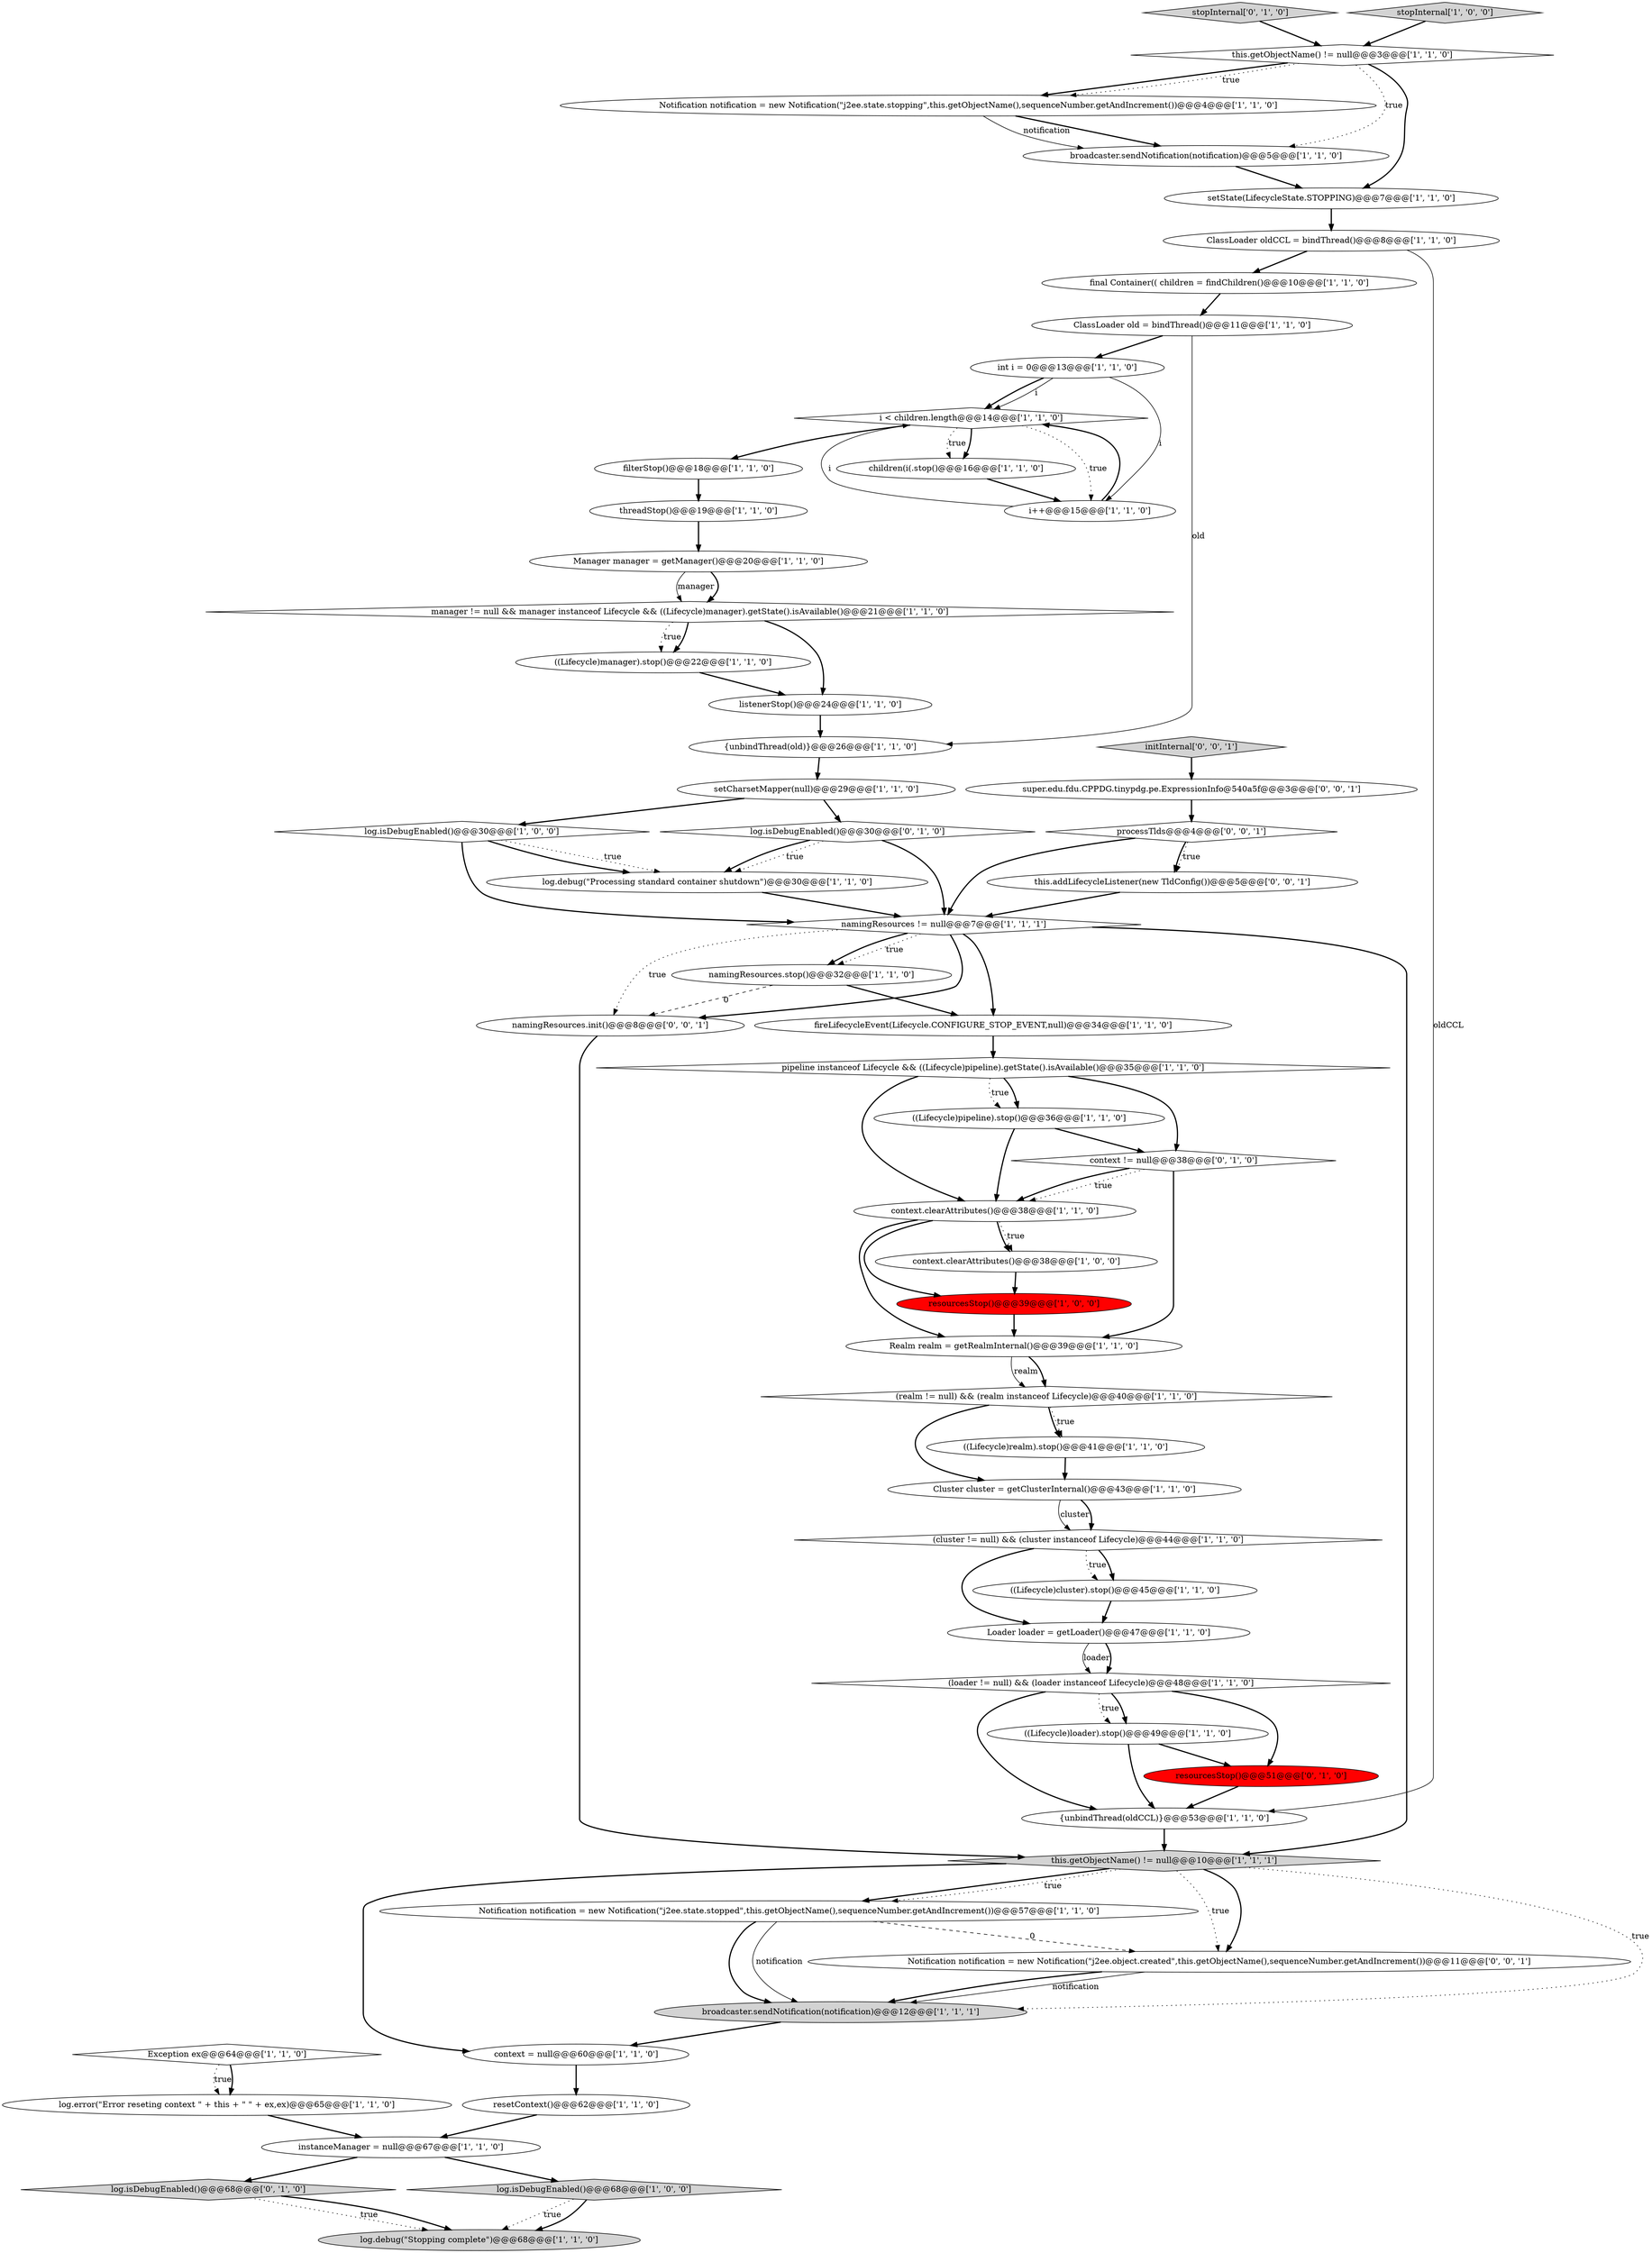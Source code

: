 digraph {
14 [style = filled, label = "Notification notification = new Notification(\"j2ee.state.stopping\",this.getObjectName(),sequenceNumber.getAndIncrement())@@@4@@@['1', '1', '0']", fillcolor = white, shape = ellipse image = "AAA0AAABBB1BBB"];
36 [style = filled, label = "log.debug(\"Processing standard container shutdown\")@@@30@@@['1', '1', '0']", fillcolor = white, shape = ellipse image = "AAA0AAABBB1BBB"];
7 [style = filled, label = "((Lifecycle)cluster).stop()@@@45@@@['1', '1', '0']", fillcolor = white, shape = ellipse image = "AAA0AAABBB1BBB"];
25 [style = filled, label = "pipeline instanceof Lifecycle && ((Lifecycle)pipeline).getState().isAvailable()@@@35@@@['1', '1', '0']", fillcolor = white, shape = diamond image = "AAA0AAABBB1BBB"];
34 [style = filled, label = "threadStop()@@@19@@@['1', '1', '0']", fillcolor = white, shape = ellipse image = "AAA0AAABBB1BBB"];
47 [style = filled, label = "Loader loader = getLoader()@@@47@@@['1', '1', '0']", fillcolor = white, shape = ellipse image = "AAA0AAABBB1BBB"];
27 [style = filled, label = "Manager manager = getManager()@@@20@@@['1', '1', '0']", fillcolor = white, shape = ellipse image = "AAA0AAABBB1BBB"];
52 [style = filled, label = "log.isDebugEnabled()@@@68@@@['0', '1', '0']", fillcolor = lightgray, shape = diamond image = "AAA0AAABBB2BBB"];
40 [style = filled, label = "namingResources != null@@@7@@@['1', '1', '1']", fillcolor = white, shape = diamond image = "AAA0AAABBB1BBB"];
11 [style = filled, label = "int i = 0@@@13@@@['1', '1', '0']", fillcolor = white, shape = ellipse image = "AAA0AAABBB1BBB"];
32 [style = filled, label = "(realm != null) && (realm instanceof Lifecycle)@@@40@@@['1', '1', '0']", fillcolor = white, shape = diamond image = "AAA0AAABBB1BBB"];
12 [style = filled, label = "this.getObjectName() != null@@@3@@@['1', '1', '0']", fillcolor = white, shape = diamond image = "AAA0AAABBB1BBB"];
48 [style = filled, label = "log.error(\"Error reseting context \" + this + \" \" + ex,ex)@@@65@@@['1', '1', '0']", fillcolor = white, shape = ellipse image = "AAA0AAABBB1BBB"];
26 [style = filled, label = "log.isDebugEnabled()@@@30@@@['1', '0', '0']", fillcolor = white, shape = diamond image = "AAA0AAABBB1BBB"];
35 [style = filled, label = "Realm realm = getRealmInternal()@@@39@@@['1', '1', '0']", fillcolor = white, shape = ellipse image = "AAA0AAABBB1BBB"];
58 [style = filled, label = "namingResources.init()@@@8@@@['0', '0', '1']", fillcolor = white, shape = ellipse image = "AAA0AAABBB3BBB"];
19 [style = filled, label = "instanceManager = null@@@67@@@['1', '1', '0']", fillcolor = white, shape = ellipse image = "AAA0AAABBB1BBB"];
54 [style = filled, label = "stopInternal['0', '1', '0']", fillcolor = lightgray, shape = diamond image = "AAA0AAABBB2BBB"];
13 [style = filled, label = "(cluster != null) && (cluster instanceof Lifecycle)@@@44@@@['1', '1', '0']", fillcolor = white, shape = diamond image = "AAA0AAABBB1BBB"];
43 [style = filled, label = "manager != null && manager instanceof Lifecycle && ((Lifecycle)manager).getState().isAvailable()@@@21@@@['1', '1', '0']", fillcolor = white, shape = diamond image = "AAA0AAABBB1BBB"];
6 [style = filled, label = "((Lifecycle)realm).stop()@@@41@@@['1', '1', '0']", fillcolor = white, shape = ellipse image = "AAA0AAABBB1BBB"];
24 [style = filled, label = "fireLifecycleEvent(Lifecycle.CONFIGURE_STOP_EVENT,null)@@@34@@@['1', '1', '0']", fillcolor = white, shape = ellipse image = "AAA0AAABBB1BBB"];
29 [style = filled, label = "namingResources.stop()@@@32@@@['1', '1', '0']", fillcolor = white, shape = ellipse image = "AAA0AAABBB1BBB"];
38 [style = filled, label = "Cluster cluster = getClusterInternal()@@@43@@@['1', '1', '0']", fillcolor = white, shape = ellipse image = "AAA0AAABBB1BBB"];
41 [style = filled, label = "this.getObjectName() != null@@@10@@@['1', '1', '1']", fillcolor = lightgray, shape = diamond image = "AAA0AAABBB1BBB"];
30 [style = filled, label = "setState(LifecycleState.STOPPING)@@@7@@@['1', '1', '0']", fillcolor = white, shape = ellipse image = "AAA0AAABBB1BBB"];
55 [style = filled, label = "super.edu.fdu.CPPDG.tinypdg.pe.ExpressionInfo@540a5f@@@3@@@['0', '0', '1']", fillcolor = white, shape = ellipse image = "AAA0AAABBB3BBB"];
0 [style = filled, label = "context = null@@@60@@@['1', '1', '0']", fillcolor = white, shape = ellipse image = "AAA0AAABBB1BBB"];
45 [style = filled, label = "final Container(( children = findChildren()@@@10@@@['1', '1', '0']", fillcolor = white, shape = ellipse image = "AAA0AAABBB1BBB"];
31 [style = filled, label = "ClassLoader old = bindThread()@@@11@@@['1', '1', '0']", fillcolor = white, shape = ellipse image = "AAA0AAABBB1BBB"];
15 [style = filled, label = "{unbindThread(oldCCL)}@@@53@@@['1', '1', '0']", fillcolor = white, shape = ellipse image = "AAA0AAABBB1BBB"];
18 [style = filled, label = "log.isDebugEnabled()@@@68@@@['1', '0', '0']", fillcolor = lightgray, shape = diamond image = "AAA0AAABBB1BBB"];
9 [style = filled, label = "i < children.length@@@14@@@['1', '1', '0']", fillcolor = white, shape = diamond image = "AAA0AAABBB1BBB"];
4 [style = filled, label = "broadcaster.sendNotification(notification)@@@5@@@['1', '1', '0']", fillcolor = white, shape = ellipse image = "AAA0AAABBB1BBB"];
17 [style = filled, label = "resourcesStop()@@@39@@@['1', '0', '0']", fillcolor = red, shape = ellipse image = "AAA1AAABBB1BBB"];
56 [style = filled, label = "Notification notification = new Notification(\"j2ee.object.created\",this.getObjectName(),sequenceNumber.getAndIncrement())@@@11@@@['0', '0', '1']", fillcolor = white, shape = ellipse image = "AAA0AAABBB3BBB"];
60 [style = filled, label = "initInternal['0', '0', '1']", fillcolor = lightgray, shape = diamond image = "AAA0AAABBB3BBB"];
42 [style = filled, label = "i++@@@15@@@['1', '1', '0']", fillcolor = white, shape = ellipse image = "AAA0AAABBB1BBB"];
21 [style = filled, label = "((Lifecycle)pipeline).stop()@@@36@@@['1', '1', '0']", fillcolor = white, shape = ellipse image = "AAA0AAABBB1BBB"];
22 [style = filled, label = "listenerStop()@@@24@@@['1', '1', '0']", fillcolor = white, shape = ellipse image = "AAA0AAABBB1BBB"];
46 [style = filled, label = "{unbindThread(old)}@@@26@@@['1', '1', '0']", fillcolor = white, shape = ellipse image = "AAA0AAABBB1BBB"];
50 [style = filled, label = "log.isDebugEnabled()@@@30@@@['0', '1', '0']", fillcolor = white, shape = diamond image = "AAA0AAABBB2BBB"];
44 [style = filled, label = "ClassLoader oldCCL = bindThread()@@@8@@@['1', '1', '0']", fillcolor = white, shape = ellipse image = "AAA0AAABBB1BBB"];
2 [style = filled, label = "context.clearAttributes()@@@38@@@['1', '0', '0']", fillcolor = white, shape = ellipse image = "AAA0AAABBB1BBB"];
8 [style = filled, label = "Notification notification = new Notification(\"j2ee.state.stopped\",this.getObjectName(),sequenceNumber.getAndIncrement())@@@57@@@['1', '1', '0']", fillcolor = white, shape = ellipse image = "AAA0AAABBB1BBB"];
23 [style = filled, label = "setCharsetMapper(null)@@@29@@@['1', '1', '0']", fillcolor = white, shape = ellipse image = "AAA0AAABBB1BBB"];
53 [style = filled, label = "resourcesStop()@@@51@@@['0', '1', '0']", fillcolor = red, shape = ellipse image = "AAA1AAABBB2BBB"];
33 [style = filled, label = "Exception ex@@@64@@@['1', '1', '0']", fillcolor = white, shape = diamond image = "AAA0AAABBB1BBB"];
10 [style = filled, label = "stopInternal['1', '0', '0']", fillcolor = lightgray, shape = diamond image = "AAA0AAABBB1BBB"];
37 [style = filled, label = "log.debug(\"Stopping complete\")@@@68@@@['1', '1', '0']", fillcolor = lightgray, shape = ellipse image = "AAA0AAABBB1BBB"];
51 [style = filled, label = "context != null@@@38@@@['0', '1', '0']", fillcolor = white, shape = diamond image = "AAA0AAABBB2BBB"];
1 [style = filled, label = "(loader != null) && (loader instanceof Lifecycle)@@@48@@@['1', '1', '0']", fillcolor = white, shape = diamond image = "AAA0AAABBB1BBB"];
5 [style = filled, label = "filterStop()@@@18@@@['1', '1', '0']", fillcolor = white, shape = ellipse image = "AAA0AAABBB1BBB"];
3 [style = filled, label = "((Lifecycle)loader).stop()@@@49@@@['1', '1', '0']", fillcolor = white, shape = ellipse image = "AAA0AAABBB1BBB"];
16 [style = filled, label = "broadcaster.sendNotification(notification)@@@12@@@['1', '1', '1']", fillcolor = lightgray, shape = ellipse image = "AAA0AAABBB1BBB"];
59 [style = filled, label = "this.addLifecycleListener(new TldConfig())@@@5@@@['0', '0', '1']", fillcolor = white, shape = ellipse image = "AAA0AAABBB3BBB"];
20 [style = filled, label = "children(i(.stop()@@@16@@@['1', '1', '0']", fillcolor = white, shape = ellipse image = "AAA0AAABBB1BBB"];
39 [style = filled, label = "resetContext()@@@62@@@['1', '1', '0']", fillcolor = white, shape = ellipse image = "AAA0AAABBB1BBB"];
28 [style = filled, label = "((Lifecycle)manager).stop()@@@22@@@['1', '1', '0']", fillcolor = white, shape = ellipse image = "AAA0AAABBB1BBB"];
49 [style = filled, label = "context.clearAttributes()@@@38@@@['1', '1', '0']", fillcolor = white, shape = ellipse image = "AAA0AAABBB1BBB"];
57 [style = filled, label = "processTlds@@@4@@@['0', '0', '1']", fillcolor = white, shape = diamond image = "AAA0AAABBB3BBB"];
25->49 [style = bold, label=""];
8->16 [style = bold, label=""];
41->0 [style = bold, label=""];
39->19 [style = bold, label=""];
13->47 [style = bold, label=""];
16->0 [style = bold, label=""];
21->51 [style = bold, label=""];
11->42 [style = solid, label="i"];
41->8 [style = bold, label=""];
31->46 [style = solid, label="old"];
33->48 [style = dotted, label="true"];
42->9 [style = bold, label=""];
11->9 [style = solid, label="i"];
52->37 [style = dotted, label="true"];
26->40 [style = bold, label=""];
57->59 [style = bold, label=""];
45->31 [style = bold, label=""];
11->9 [style = bold, label=""];
49->2 [style = dotted, label="true"];
18->37 [style = dotted, label="true"];
32->6 [style = bold, label=""];
5->34 [style = bold, label=""];
1->3 [style = dotted, label="true"];
55->57 [style = bold, label=""];
10->12 [style = bold, label=""];
33->48 [style = bold, label=""];
15->41 [style = bold, label=""];
9->5 [style = bold, label=""];
40->24 [style = bold, label=""];
26->36 [style = dotted, label="true"];
25->21 [style = bold, label=""];
25->21 [style = dotted, label="true"];
25->51 [style = bold, label=""];
17->35 [style = bold, label=""];
19->18 [style = bold, label=""];
22->46 [style = bold, label=""];
29->58 [style = dashed, label="0"];
57->40 [style = bold, label=""];
52->37 [style = bold, label=""];
54->12 [style = bold, label=""];
13->7 [style = dotted, label="true"];
9->42 [style = dotted, label="true"];
50->36 [style = dotted, label="true"];
51->35 [style = bold, label=""];
47->1 [style = solid, label="loader"];
31->11 [style = bold, label=""];
3->53 [style = bold, label=""];
56->16 [style = solid, label="notification"];
40->29 [style = dotted, label="true"];
60->55 [style = bold, label=""];
6->38 [style = bold, label=""];
35->32 [style = solid, label="realm"];
43->22 [style = bold, label=""];
43->28 [style = dotted, label="true"];
12->14 [style = bold, label=""];
56->16 [style = bold, label=""];
12->4 [style = dotted, label="true"];
49->17 [style = bold, label=""];
44->45 [style = bold, label=""];
30->44 [style = bold, label=""];
40->29 [style = bold, label=""];
0->39 [style = bold, label=""];
47->1 [style = bold, label=""];
14->4 [style = bold, label=""];
2->17 [style = bold, label=""];
18->37 [style = bold, label=""];
36->40 [style = bold, label=""];
42->9 [style = solid, label="i"];
27->43 [style = bold, label=""];
32->6 [style = dotted, label="true"];
49->35 [style = bold, label=""];
41->16 [style = dotted, label="true"];
1->3 [style = bold, label=""];
51->49 [style = dotted, label="true"];
35->32 [style = bold, label=""];
9->20 [style = bold, label=""];
38->13 [style = solid, label="cluster"];
27->43 [style = solid, label="manager"];
24->25 [style = bold, label=""];
8->16 [style = solid, label="notification"];
9->20 [style = dotted, label="true"];
20->42 [style = bold, label=""];
49->2 [style = bold, label=""];
41->8 [style = dotted, label="true"];
21->49 [style = bold, label=""];
40->58 [style = dotted, label="true"];
46->23 [style = bold, label=""];
28->22 [style = bold, label=""];
23->50 [style = bold, label=""];
7->47 [style = bold, label=""];
1->15 [style = bold, label=""];
26->36 [style = bold, label=""];
59->40 [style = bold, label=""];
23->26 [style = bold, label=""];
57->59 [style = dotted, label="true"];
41->56 [style = bold, label=""];
12->30 [style = bold, label=""];
3->15 [style = bold, label=""];
51->49 [style = bold, label=""];
58->41 [style = bold, label=""];
43->28 [style = bold, label=""];
41->56 [style = dotted, label="true"];
32->38 [style = bold, label=""];
12->14 [style = dotted, label="true"];
8->56 [style = dashed, label="0"];
4->30 [style = bold, label=""];
13->7 [style = bold, label=""];
50->36 [style = bold, label=""];
50->40 [style = bold, label=""];
40->41 [style = bold, label=""];
48->19 [style = bold, label=""];
53->15 [style = bold, label=""];
29->24 [style = bold, label=""];
38->13 [style = bold, label=""];
14->4 [style = solid, label="notification"];
1->53 [style = bold, label=""];
44->15 [style = solid, label="oldCCL"];
19->52 [style = bold, label=""];
34->27 [style = bold, label=""];
40->58 [style = bold, label=""];
}
